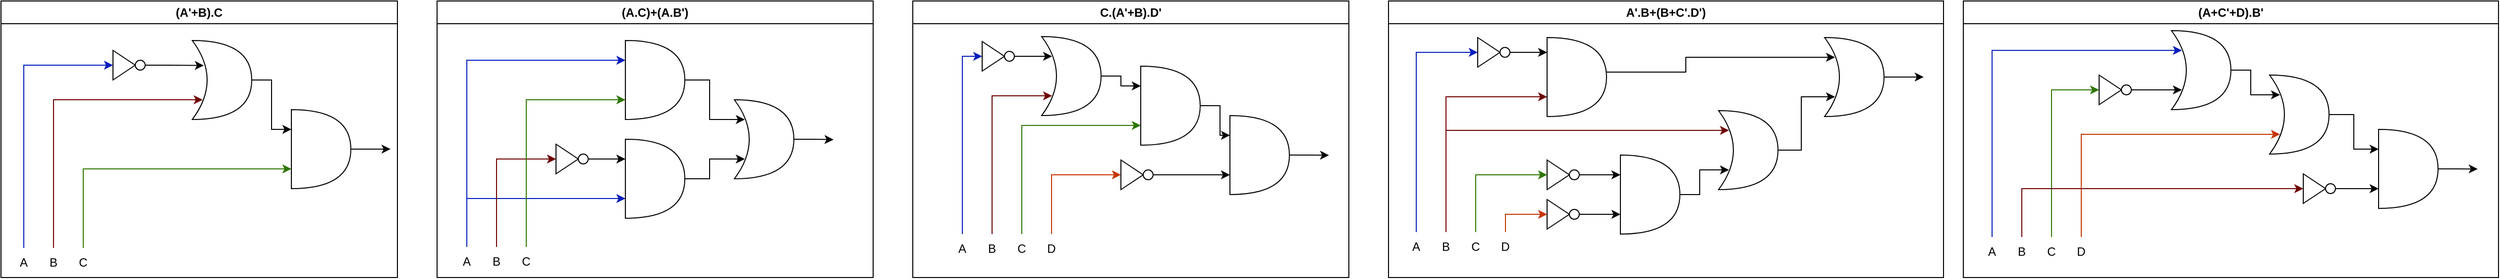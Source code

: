 <mxfile version="21.3.2" type="github">
  <diagram name="Página-1" id="QfqWTqQWJnXosQa_KPlv">
    <mxGraphModel dx="955" dy="521" grid="1" gridSize="10" guides="1" tooltips="1" connect="1" arrows="1" fold="1" page="1" pageScale="1" pageWidth="2800" pageHeight="400" math="0" shadow="0">
      <root>
        <mxCell id="0" />
        <mxCell id="1" parent="0" />
        <mxCell id="ZQ6SxFHk7WB-3wYPwlhI-14" value="(A&#39;+B).C" style="swimlane;whiteSpace=wrap;html=1;" vertex="1" parent="1">
          <mxGeometry x="40" y="40" width="400" height="280" as="geometry">
            <mxRectangle x="20" y="30" width="90" height="30" as="alternateBounds" />
          </mxGeometry>
        </mxCell>
        <mxCell id="3oICHx9fCfQNsuBtIcty-12" value="" style="shape=xor;whiteSpace=wrap;html=1;" parent="ZQ6SxFHk7WB-3wYPwlhI-14" vertex="1">
          <mxGeometry x="193" y="40" width="60" height="80" as="geometry" />
        </mxCell>
        <mxCell id="3oICHx9fCfQNsuBtIcty-15" value="" style="group" parent="ZQ6SxFHk7WB-3wYPwlhI-14" vertex="1" connectable="0">
          <mxGeometry x="113" y="50" width="32.5" height="30" as="geometry" />
        </mxCell>
        <mxCell id="3oICHx9fCfQNsuBtIcty-13" value="" style="triangle;whiteSpace=wrap;html=1;" parent="3oICHx9fCfQNsuBtIcty-15" vertex="1">
          <mxGeometry width="22.5" height="30" as="geometry" />
        </mxCell>
        <mxCell id="3oICHx9fCfQNsuBtIcty-14" value="" style="ellipse;whiteSpace=wrap;html=1;aspect=fixed;" parent="3oICHx9fCfQNsuBtIcty-15" vertex="1">
          <mxGeometry x="22.5" y="10" width="10" height="10" as="geometry" />
        </mxCell>
        <mxCell id="ZQ6SxFHk7WB-3wYPwlhI-1" style="edgeStyle=orthogonalEdgeStyle;rounded=0;orthogonalLoop=1;jettySize=auto;html=1;exitX=1;exitY=0.5;exitDx=0;exitDy=0;entryX=0.194;entryY=0.317;entryDx=0;entryDy=0;entryPerimeter=0;" edge="1" parent="ZQ6SxFHk7WB-3wYPwlhI-14" source="3oICHx9fCfQNsuBtIcty-14" target="3oICHx9fCfQNsuBtIcty-12">
          <mxGeometry relative="1" as="geometry" />
        </mxCell>
        <mxCell id="ZQ6SxFHk7WB-3wYPwlhI-5" style="edgeStyle=orthogonalEdgeStyle;rounded=0;orthogonalLoop=1;jettySize=auto;html=1;exitX=0.5;exitY=0;exitDx=0;exitDy=0;entryX=0;entryY=0.5;entryDx=0;entryDy=0;fillColor=#0050ef;strokeColor=#001DBC;" edge="1" parent="ZQ6SxFHk7WB-3wYPwlhI-14" source="ZQ6SxFHk7WB-3wYPwlhI-2" target="3oICHx9fCfQNsuBtIcty-13">
          <mxGeometry relative="1" as="geometry" />
        </mxCell>
        <mxCell id="ZQ6SxFHk7WB-3wYPwlhI-2" value="A" style="text;html=1;strokeColor=none;fillColor=none;align=center;verticalAlign=middle;whiteSpace=wrap;rounded=0;" vertex="1" parent="ZQ6SxFHk7WB-3wYPwlhI-14">
          <mxGeometry x="13" y="250" width="20" height="30" as="geometry" />
        </mxCell>
        <mxCell id="ZQ6SxFHk7WB-3wYPwlhI-6" style="edgeStyle=orthogonalEdgeStyle;rounded=0;orthogonalLoop=1;jettySize=auto;html=1;exitX=0.5;exitY=0;exitDx=0;exitDy=0;entryX=0.175;entryY=0.75;entryDx=0;entryDy=0;entryPerimeter=0;fillColor=#a20025;strokeColor=#6F0000;" edge="1" parent="ZQ6SxFHk7WB-3wYPwlhI-14" source="ZQ6SxFHk7WB-3wYPwlhI-3" target="3oICHx9fCfQNsuBtIcty-12">
          <mxGeometry relative="1" as="geometry">
            <Array as="points">
              <mxPoint x="53" y="100" />
            </Array>
          </mxGeometry>
        </mxCell>
        <mxCell id="ZQ6SxFHk7WB-3wYPwlhI-3" value="B" style="text;html=1;strokeColor=none;fillColor=none;align=center;verticalAlign=middle;whiteSpace=wrap;rounded=0;" vertex="1" parent="ZQ6SxFHk7WB-3wYPwlhI-14">
          <mxGeometry x="43" y="250" width="20" height="30" as="geometry" />
        </mxCell>
        <mxCell id="ZQ6SxFHk7WB-3wYPwlhI-4" value="C" style="text;html=1;strokeColor=none;fillColor=none;align=center;verticalAlign=middle;whiteSpace=wrap;rounded=0;" vertex="1" parent="ZQ6SxFHk7WB-3wYPwlhI-14">
          <mxGeometry x="73" y="250" width="20" height="30" as="geometry" />
        </mxCell>
        <mxCell id="ZQ6SxFHk7WB-3wYPwlhI-12" style="edgeStyle=orthogonalEdgeStyle;rounded=0;orthogonalLoop=1;jettySize=auto;html=1;exitX=1;exitY=0.5;exitDx=0;exitDy=0;exitPerimeter=0;" edge="1" parent="ZQ6SxFHk7WB-3wYPwlhI-14" source="ZQ6SxFHk7WB-3wYPwlhI-9">
          <mxGeometry relative="1" as="geometry">
            <mxPoint x="393" y="149.909" as="targetPoint" />
          </mxGeometry>
        </mxCell>
        <mxCell id="ZQ6SxFHk7WB-3wYPwlhI-9" value="" style="shape=or;whiteSpace=wrap;html=1;" vertex="1" parent="ZQ6SxFHk7WB-3wYPwlhI-14">
          <mxGeometry x="293" y="110" width="60" height="80" as="geometry" />
        </mxCell>
        <mxCell id="ZQ6SxFHk7WB-3wYPwlhI-10" style="edgeStyle=orthogonalEdgeStyle;rounded=0;orthogonalLoop=1;jettySize=auto;html=1;exitX=1;exitY=0.5;exitDx=0;exitDy=0;exitPerimeter=0;entryX=0;entryY=0.25;entryDx=0;entryDy=0;entryPerimeter=0;" edge="1" parent="ZQ6SxFHk7WB-3wYPwlhI-14" source="3oICHx9fCfQNsuBtIcty-12" target="ZQ6SxFHk7WB-3wYPwlhI-9">
          <mxGeometry relative="1" as="geometry" />
        </mxCell>
        <mxCell id="ZQ6SxFHk7WB-3wYPwlhI-11" style="edgeStyle=orthogonalEdgeStyle;rounded=0;orthogonalLoop=1;jettySize=auto;html=1;exitX=0.5;exitY=0;exitDx=0;exitDy=0;entryX=0;entryY=0.75;entryDx=0;entryDy=0;entryPerimeter=0;fillColor=#60a917;strokeColor=#2D7600;" edge="1" parent="ZQ6SxFHk7WB-3wYPwlhI-14" source="ZQ6SxFHk7WB-3wYPwlhI-4" target="ZQ6SxFHk7WB-3wYPwlhI-9">
          <mxGeometry relative="1" as="geometry" />
        </mxCell>
        <mxCell id="ZQ6SxFHk7WB-3wYPwlhI-33" value="(A.C)+(A.B&#39;)" style="swimlane;whiteSpace=wrap;html=1;" vertex="1" parent="1">
          <mxGeometry x="480" y="40" width="440" height="280" as="geometry">
            <mxRectangle x="480" y="40" width="140" height="30" as="alternateBounds" />
          </mxGeometry>
        </mxCell>
        <mxCell id="ZQ6SxFHk7WB-3wYPwlhI-19" value="" style="shape=or;whiteSpace=wrap;html=1;" vertex="1" parent="ZQ6SxFHk7WB-3wYPwlhI-33">
          <mxGeometry x="190" y="40" width="60" height="80" as="geometry" />
        </mxCell>
        <mxCell id="ZQ6SxFHk7WB-3wYPwlhI-22" value="" style="shape=or;whiteSpace=wrap;html=1;" vertex="1" parent="ZQ6SxFHk7WB-3wYPwlhI-33">
          <mxGeometry x="190" y="140" width="60" height="80" as="geometry" />
        </mxCell>
        <mxCell id="ZQ6SxFHk7WB-3wYPwlhI-23" value="" style="group" vertex="1" connectable="0" parent="ZQ6SxFHk7WB-3wYPwlhI-33">
          <mxGeometry x="120" y="145" width="32.5" height="30" as="geometry" />
        </mxCell>
        <mxCell id="ZQ6SxFHk7WB-3wYPwlhI-24" value="" style="triangle;whiteSpace=wrap;html=1;" vertex="1" parent="ZQ6SxFHk7WB-3wYPwlhI-23">
          <mxGeometry width="22.5" height="30" as="geometry" />
        </mxCell>
        <mxCell id="ZQ6SxFHk7WB-3wYPwlhI-25" value="" style="ellipse;whiteSpace=wrap;html=1;aspect=fixed;" vertex="1" parent="ZQ6SxFHk7WB-3wYPwlhI-23">
          <mxGeometry x="22.5" y="10" width="10" height="10" as="geometry" />
        </mxCell>
        <mxCell id="ZQ6SxFHk7WB-3wYPwlhI-26" style="edgeStyle=orthogonalEdgeStyle;rounded=0;orthogonalLoop=1;jettySize=auto;html=1;exitX=1;exitY=0.5;exitDx=0;exitDy=0;entryX=0;entryY=0.25;entryDx=0;entryDy=0;entryPerimeter=0;" edge="1" parent="ZQ6SxFHk7WB-3wYPwlhI-33" source="ZQ6SxFHk7WB-3wYPwlhI-25" target="ZQ6SxFHk7WB-3wYPwlhI-22">
          <mxGeometry relative="1" as="geometry" />
        </mxCell>
        <mxCell id="ZQ6SxFHk7WB-3wYPwlhI-32" style="edgeStyle=orthogonalEdgeStyle;rounded=0;orthogonalLoop=1;jettySize=auto;html=1;exitX=1;exitY=0.5;exitDx=0;exitDy=0;exitPerimeter=0;" edge="1" parent="ZQ6SxFHk7WB-3wYPwlhI-33" source="ZQ6SxFHk7WB-3wYPwlhI-29">
          <mxGeometry relative="1" as="geometry">
            <mxPoint x="400" y="140.4" as="targetPoint" />
          </mxGeometry>
        </mxCell>
        <mxCell id="ZQ6SxFHk7WB-3wYPwlhI-29" value="" style="shape=xor;whiteSpace=wrap;html=1;" vertex="1" parent="ZQ6SxFHk7WB-3wYPwlhI-33">
          <mxGeometry x="300" y="100" width="60" height="80" as="geometry" />
        </mxCell>
        <mxCell id="ZQ6SxFHk7WB-3wYPwlhI-30" style="edgeStyle=orthogonalEdgeStyle;rounded=0;orthogonalLoop=1;jettySize=auto;html=1;exitX=1;exitY=0.5;exitDx=0;exitDy=0;exitPerimeter=0;entryX=0.175;entryY=0.25;entryDx=0;entryDy=0;entryPerimeter=0;" edge="1" parent="ZQ6SxFHk7WB-3wYPwlhI-33" source="ZQ6SxFHk7WB-3wYPwlhI-19" target="ZQ6SxFHk7WB-3wYPwlhI-29">
          <mxGeometry relative="1" as="geometry" />
        </mxCell>
        <mxCell id="ZQ6SxFHk7WB-3wYPwlhI-31" style="edgeStyle=orthogonalEdgeStyle;rounded=0;orthogonalLoop=1;jettySize=auto;html=1;exitX=1;exitY=0.5;exitDx=0;exitDy=0;exitPerimeter=0;entryX=0.175;entryY=0.75;entryDx=0;entryDy=0;entryPerimeter=0;" edge="1" parent="ZQ6SxFHk7WB-3wYPwlhI-33" source="ZQ6SxFHk7WB-3wYPwlhI-22" target="ZQ6SxFHk7WB-3wYPwlhI-29">
          <mxGeometry relative="1" as="geometry" />
        </mxCell>
        <mxCell id="ZQ6SxFHk7WB-3wYPwlhI-16" value="A" style="text;html=1;strokeColor=none;fillColor=none;align=center;verticalAlign=middle;whiteSpace=wrap;rounded=0;" vertex="1" parent="ZQ6SxFHk7WB-3wYPwlhI-33">
          <mxGeometry x="20" y="249" width="20" height="30" as="geometry" />
        </mxCell>
        <mxCell id="ZQ6SxFHk7WB-3wYPwlhI-20" style="edgeStyle=orthogonalEdgeStyle;rounded=0;orthogonalLoop=1;jettySize=auto;html=1;exitX=0.5;exitY=0;exitDx=0;exitDy=0;entryX=0;entryY=0.25;entryDx=0;entryDy=0;entryPerimeter=0;fillColor=#0050ef;strokeColor=#001DBC;" edge="1" parent="ZQ6SxFHk7WB-3wYPwlhI-33" source="ZQ6SxFHk7WB-3wYPwlhI-16" target="ZQ6SxFHk7WB-3wYPwlhI-19">
          <mxGeometry relative="1" as="geometry" />
        </mxCell>
        <mxCell id="ZQ6SxFHk7WB-3wYPwlhI-28" style="edgeStyle=orthogonalEdgeStyle;rounded=0;orthogonalLoop=1;jettySize=auto;html=1;exitX=0.5;exitY=0;exitDx=0;exitDy=0;entryX=0;entryY=0.75;entryDx=0;entryDy=0;entryPerimeter=0;fillColor=#0050ef;strokeColor=#001DBC;" edge="1" parent="ZQ6SxFHk7WB-3wYPwlhI-33" source="ZQ6SxFHk7WB-3wYPwlhI-16" target="ZQ6SxFHk7WB-3wYPwlhI-22">
          <mxGeometry relative="1" as="geometry" />
        </mxCell>
        <mxCell id="ZQ6SxFHk7WB-3wYPwlhI-17" value="B" style="text;html=1;strokeColor=none;fillColor=none;align=center;verticalAlign=middle;whiteSpace=wrap;rounded=0;" vertex="1" parent="ZQ6SxFHk7WB-3wYPwlhI-33">
          <mxGeometry x="50" y="249" width="20" height="30" as="geometry" />
        </mxCell>
        <mxCell id="ZQ6SxFHk7WB-3wYPwlhI-27" style="edgeStyle=orthogonalEdgeStyle;rounded=0;orthogonalLoop=1;jettySize=auto;html=1;exitX=0.5;exitY=0;exitDx=0;exitDy=0;entryX=0;entryY=0.5;entryDx=0;entryDy=0;fillColor=#a20025;strokeColor=#6F0000;" edge="1" parent="ZQ6SxFHk7WB-3wYPwlhI-33" source="ZQ6SxFHk7WB-3wYPwlhI-17" target="ZQ6SxFHk7WB-3wYPwlhI-24">
          <mxGeometry relative="1" as="geometry" />
        </mxCell>
        <mxCell id="ZQ6SxFHk7WB-3wYPwlhI-18" value="C" style="text;html=1;strokeColor=none;fillColor=none;align=center;verticalAlign=middle;whiteSpace=wrap;rounded=0;" vertex="1" parent="ZQ6SxFHk7WB-3wYPwlhI-33">
          <mxGeometry x="80" y="249" width="20" height="30" as="geometry" />
        </mxCell>
        <mxCell id="ZQ6SxFHk7WB-3wYPwlhI-21" style="edgeStyle=orthogonalEdgeStyle;rounded=0;orthogonalLoop=1;jettySize=auto;html=1;exitX=0.5;exitY=0;exitDx=0;exitDy=0;entryX=0;entryY=0.75;entryDx=0;entryDy=0;entryPerimeter=0;fillColor=#60a917;strokeColor=#2D7600;" edge="1" parent="ZQ6SxFHk7WB-3wYPwlhI-33" source="ZQ6SxFHk7WB-3wYPwlhI-18" target="ZQ6SxFHk7WB-3wYPwlhI-19">
          <mxGeometry relative="1" as="geometry" />
        </mxCell>
        <mxCell id="ZQ6SxFHk7WB-3wYPwlhI-65" value="C.(A&#39;+B).D&#39;" style="swimlane;whiteSpace=wrap;html=1;" vertex="1" parent="1">
          <mxGeometry x="960" y="40" width="440" height="280" as="geometry" />
        </mxCell>
        <mxCell id="ZQ6SxFHk7WB-3wYPwlhI-34" value="A" style="text;html=1;strokeColor=none;fillColor=none;align=center;verticalAlign=middle;whiteSpace=wrap;rounded=0;" vertex="1" parent="ZQ6SxFHk7WB-3wYPwlhI-65">
          <mxGeometry x="40" y="236" width="20" height="30" as="geometry" />
        </mxCell>
        <mxCell id="ZQ6SxFHk7WB-3wYPwlhI-35" value="B" style="text;html=1;strokeColor=none;fillColor=none;align=center;verticalAlign=middle;whiteSpace=wrap;rounded=0;" vertex="1" parent="ZQ6SxFHk7WB-3wYPwlhI-65">
          <mxGeometry x="70" y="236" width="20" height="30" as="geometry" />
        </mxCell>
        <mxCell id="ZQ6SxFHk7WB-3wYPwlhI-36" value="C" style="text;html=1;strokeColor=none;fillColor=none;align=center;verticalAlign=middle;whiteSpace=wrap;rounded=0;" vertex="1" parent="ZQ6SxFHk7WB-3wYPwlhI-65">
          <mxGeometry x="100" y="236" width="20" height="30" as="geometry" />
        </mxCell>
        <mxCell id="ZQ6SxFHk7WB-3wYPwlhI-37" value="D" style="text;html=1;strokeColor=none;fillColor=none;align=center;verticalAlign=middle;whiteSpace=wrap;rounded=0;" vertex="1" parent="ZQ6SxFHk7WB-3wYPwlhI-65">
          <mxGeometry x="130" y="236" width="20" height="30" as="geometry" />
        </mxCell>
        <mxCell id="ZQ6SxFHk7WB-3wYPwlhI-42" value="" style="shape=xor;whiteSpace=wrap;html=1;" vertex="1" parent="ZQ6SxFHk7WB-3wYPwlhI-65">
          <mxGeometry x="130" y="36" width="60" height="80" as="geometry" />
        </mxCell>
        <mxCell id="ZQ6SxFHk7WB-3wYPwlhI-43" style="edgeStyle=orthogonalEdgeStyle;rounded=0;orthogonalLoop=1;jettySize=auto;html=1;exitX=0.5;exitY=0;exitDx=0;exitDy=0;entryX=0.175;entryY=0.75;entryDx=0;entryDy=0;entryPerimeter=0;fillColor=#a20025;strokeColor=#6F0000;" edge="1" parent="ZQ6SxFHk7WB-3wYPwlhI-65" source="ZQ6SxFHk7WB-3wYPwlhI-35" target="ZQ6SxFHk7WB-3wYPwlhI-42">
          <mxGeometry relative="1" as="geometry">
            <Array as="points">
              <mxPoint x="80" y="96" />
            </Array>
          </mxGeometry>
        </mxCell>
        <mxCell id="ZQ6SxFHk7WB-3wYPwlhI-44" value="" style="group" vertex="1" connectable="0" parent="ZQ6SxFHk7WB-3wYPwlhI-65">
          <mxGeometry x="70" y="41" width="32.5" height="30" as="geometry" />
        </mxCell>
        <mxCell id="ZQ6SxFHk7WB-3wYPwlhI-45" value="" style="triangle;whiteSpace=wrap;html=1;" vertex="1" parent="ZQ6SxFHk7WB-3wYPwlhI-44">
          <mxGeometry width="22.5" height="30" as="geometry" />
        </mxCell>
        <mxCell id="ZQ6SxFHk7WB-3wYPwlhI-46" value="" style="ellipse;whiteSpace=wrap;html=1;aspect=fixed;" vertex="1" parent="ZQ6SxFHk7WB-3wYPwlhI-44">
          <mxGeometry x="22.5" y="10" width="10" height="10" as="geometry" />
        </mxCell>
        <mxCell id="ZQ6SxFHk7WB-3wYPwlhI-51" style="edgeStyle=orthogonalEdgeStyle;rounded=0;orthogonalLoop=1;jettySize=auto;html=1;exitX=0.5;exitY=0;exitDx=0;exitDy=0;entryX=0;entryY=0.5;entryDx=0;entryDy=0;fillColor=#0050ef;strokeColor=#001DBC;" edge="1" parent="ZQ6SxFHk7WB-3wYPwlhI-65" source="ZQ6SxFHk7WB-3wYPwlhI-34" target="ZQ6SxFHk7WB-3wYPwlhI-45">
          <mxGeometry relative="1" as="geometry" />
        </mxCell>
        <mxCell id="ZQ6SxFHk7WB-3wYPwlhI-52" style="edgeStyle=orthogonalEdgeStyle;rounded=0;orthogonalLoop=1;jettySize=auto;html=1;exitX=1;exitY=0.5;exitDx=0;exitDy=0;entryX=0.175;entryY=0.25;entryDx=0;entryDy=0;entryPerimeter=0;" edge="1" parent="ZQ6SxFHk7WB-3wYPwlhI-65" source="ZQ6SxFHk7WB-3wYPwlhI-46" target="ZQ6SxFHk7WB-3wYPwlhI-42">
          <mxGeometry relative="1" as="geometry" />
        </mxCell>
        <mxCell id="ZQ6SxFHk7WB-3wYPwlhI-53" value="" style="shape=or;whiteSpace=wrap;html=1;" vertex="1" parent="ZQ6SxFHk7WB-3wYPwlhI-65">
          <mxGeometry x="230" y="66" width="60" height="80" as="geometry" />
        </mxCell>
        <mxCell id="ZQ6SxFHk7WB-3wYPwlhI-55" style="edgeStyle=orthogonalEdgeStyle;rounded=0;orthogonalLoop=1;jettySize=auto;html=1;exitX=0.5;exitY=0;exitDx=0;exitDy=0;entryX=0;entryY=0.75;entryDx=0;entryDy=0;entryPerimeter=0;fillColor=#60a917;strokeColor=#2D7600;" edge="1" parent="ZQ6SxFHk7WB-3wYPwlhI-65" source="ZQ6SxFHk7WB-3wYPwlhI-36" target="ZQ6SxFHk7WB-3wYPwlhI-53">
          <mxGeometry relative="1" as="geometry" />
        </mxCell>
        <mxCell id="ZQ6SxFHk7WB-3wYPwlhI-54" style="edgeStyle=orthogonalEdgeStyle;rounded=0;orthogonalLoop=1;jettySize=auto;html=1;exitX=1;exitY=0.5;exitDx=0;exitDy=0;exitPerimeter=0;entryX=0;entryY=0.25;entryDx=0;entryDy=0;entryPerimeter=0;" edge="1" parent="ZQ6SxFHk7WB-3wYPwlhI-65" source="ZQ6SxFHk7WB-3wYPwlhI-42" target="ZQ6SxFHk7WB-3wYPwlhI-53">
          <mxGeometry relative="1" as="geometry" />
        </mxCell>
        <mxCell id="ZQ6SxFHk7WB-3wYPwlhI-64" style="edgeStyle=orthogonalEdgeStyle;rounded=0;orthogonalLoop=1;jettySize=auto;html=1;exitX=1;exitY=0.5;exitDx=0;exitDy=0;exitPerimeter=0;" edge="1" parent="ZQ6SxFHk7WB-3wYPwlhI-65" source="ZQ6SxFHk7WB-3wYPwlhI-57">
          <mxGeometry relative="1" as="geometry">
            <mxPoint x="420" y="156.2" as="targetPoint" />
          </mxGeometry>
        </mxCell>
        <mxCell id="ZQ6SxFHk7WB-3wYPwlhI-57" value="" style="shape=or;whiteSpace=wrap;html=1;" vertex="1" parent="ZQ6SxFHk7WB-3wYPwlhI-65">
          <mxGeometry x="320" y="116" width="60" height="80" as="geometry" />
        </mxCell>
        <mxCell id="ZQ6SxFHk7WB-3wYPwlhI-58" style="edgeStyle=orthogonalEdgeStyle;rounded=0;orthogonalLoop=1;jettySize=auto;html=1;exitX=1;exitY=0.5;exitDx=0;exitDy=0;exitPerimeter=0;entryX=0;entryY=0.25;entryDx=0;entryDy=0;entryPerimeter=0;" edge="1" parent="ZQ6SxFHk7WB-3wYPwlhI-65" source="ZQ6SxFHk7WB-3wYPwlhI-53" target="ZQ6SxFHk7WB-3wYPwlhI-57">
          <mxGeometry relative="1" as="geometry" />
        </mxCell>
        <mxCell id="ZQ6SxFHk7WB-3wYPwlhI-60" value="" style="group" vertex="1" connectable="0" parent="ZQ6SxFHk7WB-3wYPwlhI-65">
          <mxGeometry x="210" y="161" width="32.5" height="30" as="geometry" />
        </mxCell>
        <mxCell id="ZQ6SxFHk7WB-3wYPwlhI-61" value="" style="triangle;whiteSpace=wrap;html=1;" vertex="1" parent="ZQ6SxFHk7WB-3wYPwlhI-60">
          <mxGeometry width="22.5" height="30" as="geometry" />
        </mxCell>
        <mxCell id="ZQ6SxFHk7WB-3wYPwlhI-62" value="" style="ellipse;whiteSpace=wrap;html=1;aspect=fixed;" vertex="1" parent="ZQ6SxFHk7WB-3wYPwlhI-60">
          <mxGeometry x="22.5" y="10" width="10" height="10" as="geometry" />
        </mxCell>
        <mxCell id="ZQ6SxFHk7WB-3wYPwlhI-63" style="edgeStyle=orthogonalEdgeStyle;rounded=0;orthogonalLoop=1;jettySize=auto;html=1;exitX=1;exitY=0.5;exitDx=0;exitDy=0;entryX=0;entryY=0.75;entryDx=0;entryDy=0;entryPerimeter=0;" edge="1" parent="ZQ6SxFHk7WB-3wYPwlhI-65" source="ZQ6SxFHk7WB-3wYPwlhI-62" target="ZQ6SxFHk7WB-3wYPwlhI-57">
          <mxGeometry relative="1" as="geometry" />
        </mxCell>
        <mxCell id="ZQ6SxFHk7WB-3wYPwlhI-59" style="edgeStyle=orthogonalEdgeStyle;rounded=0;orthogonalLoop=1;jettySize=auto;html=1;exitX=0.5;exitY=0;exitDx=0;exitDy=0;entryX=0;entryY=0.5;entryDx=0;entryDy=0;fillColor=#fa6800;strokeColor=#C73500;" edge="1" parent="ZQ6SxFHk7WB-3wYPwlhI-65" source="ZQ6SxFHk7WB-3wYPwlhI-37" target="ZQ6SxFHk7WB-3wYPwlhI-61">
          <mxGeometry relative="1" as="geometry" />
        </mxCell>
        <mxCell id="ZQ6SxFHk7WB-3wYPwlhI-95" value="A&#39;.B+(B+C&#39;.D&#39;)" style="swimlane;whiteSpace=wrap;html=1;" vertex="1" parent="1">
          <mxGeometry x="1440" y="40" width="560" height="280" as="geometry">
            <mxRectangle x="1440" y="40" width="140" height="30" as="alternateBounds" />
          </mxGeometry>
        </mxCell>
        <mxCell id="ZQ6SxFHk7WB-3wYPwlhI-66" value="A" style="text;html=1;strokeColor=none;fillColor=none;align=center;verticalAlign=middle;whiteSpace=wrap;rounded=0;" vertex="1" parent="ZQ6SxFHk7WB-3wYPwlhI-95">
          <mxGeometry x="18" y="234" width="20" height="30" as="geometry" />
        </mxCell>
        <mxCell id="ZQ6SxFHk7WB-3wYPwlhI-96" style="edgeStyle=orthogonalEdgeStyle;rounded=0;orthogonalLoop=1;jettySize=auto;html=1;exitX=0.5;exitY=0;exitDx=0;exitDy=0;entryX=0;entryY=0.75;entryDx=0;entryDy=0;entryPerimeter=0;fillColor=#a20025;strokeColor=#6F0000;" edge="1" parent="ZQ6SxFHk7WB-3wYPwlhI-95" source="ZQ6SxFHk7WB-3wYPwlhI-67" target="ZQ6SxFHk7WB-3wYPwlhI-85">
          <mxGeometry relative="1" as="geometry" />
        </mxCell>
        <mxCell id="ZQ6SxFHk7WB-3wYPwlhI-67" value="B" style="text;html=1;strokeColor=none;fillColor=none;align=center;verticalAlign=middle;whiteSpace=wrap;rounded=0;" vertex="1" parent="ZQ6SxFHk7WB-3wYPwlhI-95">
          <mxGeometry x="48" y="234" width="20" height="30" as="geometry" />
        </mxCell>
        <mxCell id="ZQ6SxFHk7WB-3wYPwlhI-68" value="C" style="text;html=1;strokeColor=none;fillColor=none;align=center;verticalAlign=middle;whiteSpace=wrap;rounded=0;" vertex="1" parent="ZQ6SxFHk7WB-3wYPwlhI-95">
          <mxGeometry x="78" y="234" width="20" height="30" as="geometry" />
        </mxCell>
        <mxCell id="ZQ6SxFHk7WB-3wYPwlhI-69" value="D" style="text;html=1;strokeColor=none;fillColor=none;align=center;verticalAlign=middle;whiteSpace=wrap;rounded=0;" vertex="1" parent="ZQ6SxFHk7WB-3wYPwlhI-95">
          <mxGeometry x="108" y="234" width="20" height="30" as="geometry" />
        </mxCell>
        <mxCell id="ZQ6SxFHk7WB-3wYPwlhI-70" value="" style="shape=or;whiteSpace=wrap;html=1;" vertex="1" parent="ZQ6SxFHk7WB-3wYPwlhI-95">
          <mxGeometry x="234" y="156" width="60" height="80" as="geometry" />
        </mxCell>
        <mxCell id="ZQ6SxFHk7WB-3wYPwlhI-71" value="" style="group" vertex="1" connectable="0" parent="ZQ6SxFHk7WB-3wYPwlhI-95">
          <mxGeometry x="160" y="201" width="32.5" height="30" as="geometry" />
        </mxCell>
        <mxCell id="ZQ6SxFHk7WB-3wYPwlhI-72" value="" style="triangle;whiteSpace=wrap;html=1;" vertex="1" parent="ZQ6SxFHk7WB-3wYPwlhI-71">
          <mxGeometry width="22.5" height="30" as="geometry" />
        </mxCell>
        <mxCell id="ZQ6SxFHk7WB-3wYPwlhI-73" value="" style="ellipse;whiteSpace=wrap;html=1;aspect=fixed;" vertex="1" parent="ZQ6SxFHk7WB-3wYPwlhI-71">
          <mxGeometry x="22.5" y="10" width="10" height="10" as="geometry" />
        </mxCell>
        <mxCell id="ZQ6SxFHk7WB-3wYPwlhI-79" style="edgeStyle=orthogonalEdgeStyle;rounded=0;orthogonalLoop=1;jettySize=auto;html=1;exitX=0.5;exitY=0;exitDx=0;exitDy=0;entryX=0;entryY=0.5;entryDx=0;entryDy=0;fillColor=#fa6800;strokeColor=#C73500;" edge="1" parent="ZQ6SxFHk7WB-3wYPwlhI-95" source="ZQ6SxFHk7WB-3wYPwlhI-69" target="ZQ6SxFHk7WB-3wYPwlhI-72">
          <mxGeometry relative="1" as="geometry">
            <Array as="points">
              <mxPoint x="118" y="216" />
            </Array>
          </mxGeometry>
        </mxCell>
        <mxCell id="ZQ6SxFHk7WB-3wYPwlhI-74" style="edgeStyle=orthogonalEdgeStyle;rounded=0;orthogonalLoop=1;jettySize=auto;html=1;exitX=1;exitY=0.5;exitDx=0;exitDy=0;entryX=0;entryY=0.75;entryDx=0;entryDy=0;entryPerimeter=0;" edge="1" parent="ZQ6SxFHk7WB-3wYPwlhI-95" source="ZQ6SxFHk7WB-3wYPwlhI-73" target="ZQ6SxFHk7WB-3wYPwlhI-70">
          <mxGeometry relative="1" as="geometry" />
        </mxCell>
        <mxCell id="ZQ6SxFHk7WB-3wYPwlhI-75" value="" style="group" vertex="1" connectable="0" parent="ZQ6SxFHk7WB-3wYPwlhI-95">
          <mxGeometry x="160" y="161" width="32.5" height="30" as="geometry" />
        </mxCell>
        <mxCell id="ZQ6SxFHk7WB-3wYPwlhI-76" value="" style="triangle;whiteSpace=wrap;html=1;" vertex="1" parent="ZQ6SxFHk7WB-3wYPwlhI-75">
          <mxGeometry width="22.5" height="30" as="geometry" />
        </mxCell>
        <mxCell id="ZQ6SxFHk7WB-3wYPwlhI-77" value="" style="ellipse;whiteSpace=wrap;html=1;aspect=fixed;" vertex="1" parent="ZQ6SxFHk7WB-3wYPwlhI-75">
          <mxGeometry x="22.5" y="10" width="10" height="10" as="geometry" />
        </mxCell>
        <mxCell id="ZQ6SxFHk7WB-3wYPwlhI-80" style="edgeStyle=orthogonalEdgeStyle;rounded=0;orthogonalLoop=1;jettySize=auto;html=1;exitX=0.5;exitY=0;exitDx=0;exitDy=0;entryX=0;entryY=0.5;entryDx=0;entryDy=0;fillColor=#60a917;strokeColor=#2D7600;" edge="1" parent="ZQ6SxFHk7WB-3wYPwlhI-95" source="ZQ6SxFHk7WB-3wYPwlhI-68" target="ZQ6SxFHk7WB-3wYPwlhI-76">
          <mxGeometry relative="1" as="geometry" />
        </mxCell>
        <mxCell id="ZQ6SxFHk7WB-3wYPwlhI-78" style="edgeStyle=orthogonalEdgeStyle;rounded=0;orthogonalLoop=1;jettySize=auto;html=1;exitX=1;exitY=0.5;exitDx=0;exitDy=0;entryX=0;entryY=0.25;entryDx=0;entryDy=0;entryPerimeter=0;" edge="1" parent="ZQ6SxFHk7WB-3wYPwlhI-95" source="ZQ6SxFHk7WB-3wYPwlhI-77" target="ZQ6SxFHk7WB-3wYPwlhI-70">
          <mxGeometry relative="1" as="geometry" />
        </mxCell>
        <mxCell id="ZQ6SxFHk7WB-3wYPwlhI-82" value="" style="shape=xor;whiteSpace=wrap;html=1;" vertex="1" parent="ZQ6SxFHk7WB-3wYPwlhI-95">
          <mxGeometry x="333" y="111" width="60" height="80" as="geometry" />
        </mxCell>
        <mxCell id="ZQ6SxFHk7WB-3wYPwlhI-84" style="edgeStyle=orthogonalEdgeStyle;rounded=0;orthogonalLoop=1;jettySize=auto;html=1;exitX=0.5;exitY=0;exitDx=0;exitDy=0;entryX=0.175;entryY=0.25;entryDx=0;entryDy=0;entryPerimeter=0;fillColor=#a20025;strokeColor=#6F0000;" edge="1" parent="ZQ6SxFHk7WB-3wYPwlhI-95" source="ZQ6SxFHk7WB-3wYPwlhI-67" target="ZQ6SxFHk7WB-3wYPwlhI-82">
          <mxGeometry relative="1" as="geometry">
            <Array as="points">
              <mxPoint x="58" y="131" />
            </Array>
          </mxGeometry>
        </mxCell>
        <mxCell id="ZQ6SxFHk7WB-3wYPwlhI-83" style="edgeStyle=orthogonalEdgeStyle;rounded=0;orthogonalLoop=1;jettySize=auto;html=1;exitX=1;exitY=0.5;exitDx=0;exitDy=0;exitPerimeter=0;entryX=0.175;entryY=0.75;entryDx=0;entryDy=0;entryPerimeter=0;" edge="1" parent="ZQ6SxFHk7WB-3wYPwlhI-95" source="ZQ6SxFHk7WB-3wYPwlhI-70" target="ZQ6SxFHk7WB-3wYPwlhI-82">
          <mxGeometry relative="1" as="geometry" />
        </mxCell>
        <mxCell id="ZQ6SxFHk7WB-3wYPwlhI-93" style="edgeStyle=orthogonalEdgeStyle;rounded=0;orthogonalLoop=1;jettySize=auto;html=1;exitX=1;exitY=0.5;exitDx=0;exitDy=0;exitPerimeter=0;entryX=0.175;entryY=0.25;entryDx=0;entryDy=0;entryPerimeter=0;" edge="1" parent="ZQ6SxFHk7WB-3wYPwlhI-95" target="ZQ6SxFHk7WB-3wYPwlhI-92">
          <mxGeometry relative="1" as="geometry">
            <mxPoint x="220" y="72" as="sourcePoint" />
            <Array as="points">
              <mxPoint x="300" y="72" />
              <mxPoint x="300" y="57" />
            </Array>
          </mxGeometry>
        </mxCell>
        <mxCell id="ZQ6SxFHk7WB-3wYPwlhI-87" value="" style="group" vertex="1" connectable="0" parent="ZQ6SxFHk7WB-3wYPwlhI-95">
          <mxGeometry x="90" y="37" width="32.5" height="30" as="geometry" />
        </mxCell>
        <mxCell id="ZQ6SxFHk7WB-3wYPwlhI-88" value="" style="triangle;whiteSpace=wrap;html=1;" vertex="1" parent="ZQ6SxFHk7WB-3wYPwlhI-87">
          <mxGeometry width="22.5" height="30" as="geometry" />
        </mxCell>
        <mxCell id="ZQ6SxFHk7WB-3wYPwlhI-89" value="" style="ellipse;whiteSpace=wrap;html=1;aspect=fixed;" vertex="1" parent="ZQ6SxFHk7WB-3wYPwlhI-87">
          <mxGeometry x="22.5" y="10" width="10" height="10" as="geometry" />
        </mxCell>
        <mxCell id="ZQ6SxFHk7WB-3wYPwlhI-90" style="edgeStyle=orthogonalEdgeStyle;rounded=0;orthogonalLoop=1;jettySize=auto;html=1;exitX=1;exitY=0.5;exitDx=0;exitDy=0;entryX=0;entryY=0.25;entryDx=0;entryDy=0;entryPerimeter=0;" edge="1" parent="ZQ6SxFHk7WB-3wYPwlhI-95" source="ZQ6SxFHk7WB-3wYPwlhI-89">
          <mxGeometry relative="1" as="geometry">
            <mxPoint x="160" y="52" as="targetPoint" />
          </mxGeometry>
        </mxCell>
        <mxCell id="ZQ6SxFHk7WB-3wYPwlhI-116" style="edgeStyle=orthogonalEdgeStyle;rounded=0;orthogonalLoop=1;jettySize=auto;html=1;exitX=1;exitY=0.5;exitDx=0;exitDy=0;exitPerimeter=0;" edge="1" parent="ZQ6SxFHk7WB-3wYPwlhI-95" source="ZQ6SxFHk7WB-3wYPwlhI-92">
          <mxGeometry relative="1" as="geometry">
            <mxPoint x="540" y="76.947" as="targetPoint" />
          </mxGeometry>
        </mxCell>
        <mxCell id="ZQ6SxFHk7WB-3wYPwlhI-92" value="" style="shape=xor;whiteSpace=wrap;html=1;" vertex="1" parent="ZQ6SxFHk7WB-3wYPwlhI-95">
          <mxGeometry x="440" y="37" width="60" height="80" as="geometry" />
        </mxCell>
        <mxCell id="ZQ6SxFHk7WB-3wYPwlhI-91" style="edgeStyle=orthogonalEdgeStyle;rounded=0;orthogonalLoop=1;jettySize=auto;html=1;exitX=0.5;exitY=0;exitDx=0;exitDy=0;entryX=0;entryY=0.5;entryDx=0;entryDy=0;fillColor=#0050ef;strokeColor=#001DBC;" edge="1" parent="ZQ6SxFHk7WB-3wYPwlhI-95" source="ZQ6SxFHk7WB-3wYPwlhI-66" target="ZQ6SxFHk7WB-3wYPwlhI-88">
          <mxGeometry relative="1" as="geometry" />
        </mxCell>
        <mxCell id="ZQ6SxFHk7WB-3wYPwlhI-94" style="edgeStyle=orthogonalEdgeStyle;rounded=0;orthogonalLoop=1;jettySize=auto;html=1;exitX=1;exitY=0.5;exitDx=0;exitDy=0;exitPerimeter=0;entryX=0.175;entryY=0.75;entryDx=0;entryDy=0;entryPerimeter=0;" edge="1" parent="ZQ6SxFHk7WB-3wYPwlhI-95" source="ZQ6SxFHk7WB-3wYPwlhI-82" target="ZQ6SxFHk7WB-3wYPwlhI-92">
          <mxGeometry relative="1" as="geometry" />
        </mxCell>
        <mxCell id="ZQ6SxFHk7WB-3wYPwlhI-85" value="" style="shape=or;whiteSpace=wrap;html=1;" vertex="1" parent="ZQ6SxFHk7WB-3wYPwlhI-95">
          <mxGeometry x="160" y="37" width="60" height="80" as="geometry" />
        </mxCell>
        <mxCell id="ZQ6SxFHk7WB-3wYPwlhI-117" value="(A+C&#39;+D).B&#39;" style="swimlane;whiteSpace=wrap;html=1;" vertex="1" parent="1">
          <mxGeometry x="2020" y="40" width="540" height="280" as="geometry">
            <mxRectangle x="2020" y="40" width="110" height="30" as="alternateBounds" />
          </mxGeometry>
        </mxCell>
        <mxCell id="ZQ6SxFHk7WB-3wYPwlhI-103" style="edgeStyle=orthogonalEdgeStyle;rounded=0;orthogonalLoop=1;jettySize=auto;html=1;exitX=0.5;exitY=0;exitDx=0;exitDy=0;entryX=0.175;entryY=0.25;entryDx=0;entryDy=0;entryPerimeter=0;fillColor=#0050ef;strokeColor=#001DBC;" edge="1" parent="ZQ6SxFHk7WB-3wYPwlhI-117" source="ZQ6SxFHk7WB-3wYPwlhI-38" target="ZQ6SxFHk7WB-3wYPwlhI-97">
          <mxGeometry relative="1" as="geometry">
            <mxPoint x="219.5" y="50.0" as="targetPoint" />
            <Array as="points">
              <mxPoint x="29" y="50" />
            </Array>
          </mxGeometry>
        </mxCell>
        <mxCell id="ZQ6SxFHk7WB-3wYPwlhI-38" value="A" style="text;html=1;strokeColor=none;fillColor=none;align=center;verticalAlign=middle;whiteSpace=wrap;rounded=0;" vertex="1" parent="ZQ6SxFHk7WB-3wYPwlhI-117">
          <mxGeometry x="19" y="239" width="20" height="30" as="geometry" />
        </mxCell>
        <mxCell id="ZQ6SxFHk7WB-3wYPwlhI-39" value="B" style="text;html=1;strokeColor=none;fillColor=none;align=center;verticalAlign=middle;whiteSpace=wrap;rounded=0;" vertex="1" parent="ZQ6SxFHk7WB-3wYPwlhI-117">
          <mxGeometry x="49" y="239" width="20" height="30" as="geometry" />
        </mxCell>
        <mxCell id="ZQ6SxFHk7WB-3wYPwlhI-40" value="C" style="text;html=1;strokeColor=none;fillColor=none;align=center;verticalAlign=middle;whiteSpace=wrap;rounded=0;" vertex="1" parent="ZQ6SxFHk7WB-3wYPwlhI-117">
          <mxGeometry x="79" y="239" width="20" height="30" as="geometry" />
        </mxCell>
        <mxCell id="ZQ6SxFHk7WB-3wYPwlhI-41" value="D" style="text;html=1;strokeColor=none;fillColor=none;align=center;verticalAlign=middle;whiteSpace=wrap;rounded=0;" vertex="1" parent="ZQ6SxFHk7WB-3wYPwlhI-117">
          <mxGeometry x="109" y="239" width="20" height="30" as="geometry" />
        </mxCell>
        <mxCell id="ZQ6SxFHk7WB-3wYPwlhI-105" style="edgeStyle=orthogonalEdgeStyle;rounded=0;orthogonalLoop=1;jettySize=auto;html=1;exitX=1;exitY=0.5;exitDx=0;exitDy=0;exitPerimeter=0;entryX=0.175;entryY=0.25;entryDx=0;entryDy=0;entryPerimeter=0;" edge="1" parent="ZQ6SxFHk7WB-3wYPwlhI-117" source="ZQ6SxFHk7WB-3wYPwlhI-97" target="ZQ6SxFHk7WB-3wYPwlhI-104">
          <mxGeometry relative="1" as="geometry">
            <mxPoint x="269" y="70" as="sourcePoint" />
          </mxGeometry>
        </mxCell>
        <mxCell id="ZQ6SxFHk7WB-3wYPwlhI-98" value="" style="group" vertex="1" connectable="0" parent="ZQ6SxFHk7WB-3wYPwlhI-117">
          <mxGeometry x="137" y="75" width="32.5" height="30" as="geometry" />
        </mxCell>
        <mxCell id="ZQ6SxFHk7WB-3wYPwlhI-99" value="" style="triangle;whiteSpace=wrap;html=1;" vertex="1" parent="ZQ6SxFHk7WB-3wYPwlhI-98">
          <mxGeometry width="22.5" height="30" as="geometry" />
        </mxCell>
        <mxCell id="ZQ6SxFHk7WB-3wYPwlhI-100" value="" style="ellipse;whiteSpace=wrap;html=1;aspect=fixed;" vertex="1" parent="ZQ6SxFHk7WB-3wYPwlhI-98">
          <mxGeometry x="22.5" y="10" width="10" height="10" as="geometry" />
        </mxCell>
        <mxCell id="ZQ6SxFHk7WB-3wYPwlhI-102" style="edgeStyle=orthogonalEdgeStyle;rounded=0;orthogonalLoop=1;jettySize=auto;html=1;exitX=0.5;exitY=0;exitDx=0;exitDy=0;entryX=0;entryY=0.5;entryDx=0;entryDy=0;fillColor=#60a917;strokeColor=#2D7600;" edge="1" parent="ZQ6SxFHk7WB-3wYPwlhI-117" source="ZQ6SxFHk7WB-3wYPwlhI-40" target="ZQ6SxFHk7WB-3wYPwlhI-99">
          <mxGeometry relative="1" as="geometry" />
        </mxCell>
        <mxCell id="ZQ6SxFHk7WB-3wYPwlhI-101" style="edgeStyle=orthogonalEdgeStyle;rounded=0;orthogonalLoop=1;jettySize=auto;html=1;exitX=1;exitY=0.5;exitDx=0;exitDy=0;entryX=0.175;entryY=0.75;entryDx=0;entryDy=0;entryPerimeter=0;" edge="1" parent="ZQ6SxFHk7WB-3wYPwlhI-117" source="ZQ6SxFHk7WB-3wYPwlhI-100" target="ZQ6SxFHk7WB-3wYPwlhI-97">
          <mxGeometry relative="1" as="geometry">
            <mxPoint x="219.5" y="90" as="targetPoint" />
          </mxGeometry>
        </mxCell>
        <mxCell id="ZQ6SxFHk7WB-3wYPwlhI-104" value="" style="shape=xor;whiteSpace=wrap;html=1;" vertex="1" parent="ZQ6SxFHk7WB-3wYPwlhI-117">
          <mxGeometry x="309" y="75" width="60" height="80" as="geometry" />
        </mxCell>
        <mxCell id="ZQ6SxFHk7WB-3wYPwlhI-106" style="edgeStyle=orthogonalEdgeStyle;rounded=0;orthogonalLoop=1;jettySize=auto;html=1;exitX=0.5;exitY=0;exitDx=0;exitDy=0;entryX=0.175;entryY=0.75;entryDx=0;entryDy=0;entryPerimeter=0;fillColor=#fa6800;strokeColor=#C73500;" edge="1" parent="ZQ6SxFHk7WB-3wYPwlhI-117" source="ZQ6SxFHk7WB-3wYPwlhI-41" target="ZQ6SxFHk7WB-3wYPwlhI-104">
          <mxGeometry relative="1" as="geometry">
            <Array as="points">
              <mxPoint x="119" y="135" />
            </Array>
          </mxGeometry>
        </mxCell>
        <mxCell id="ZQ6SxFHk7WB-3wYPwlhI-115" style="edgeStyle=orthogonalEdgeStyle;rounded=0;orthogonalLoop=1;jettySize=auto;html=1;exitX=1;exitY=0.5;exitDx=0;exitDy=0;exitPerimeter=0;" edge="1" parent="ZQ6SxFHk7WB-3wYPwlhI-117" source="ZQ6SxFHk7WB-3wYPwlhI-107">
          <mxGeometry relative="1" as="geometry">
            <mxPoint x="519" y="170.105" as="targetPoint" />
          </mxGeometry>
        </mxCell>
        <mxCell id="ZQ6SxFHk7WB-3wYPwlhI-107" value="" style="shape=or;whiteSpace=wrap;html=1;" vertex="1" parent="ZQ6SxFHk7WB-3wYPwlhI-117">
          <mxGeometry x="419" y="130" width="60" height="80" as="geometry" />
        </mxCell>
        <mxCell id="ZQ6SxFHk7WB-3wYPwlhI-108" style="edgeStyle=orthogonalEdgeStyle;rounded=0;orthogonalLoop=1;jettySize=auto;html=1;exitX=1;exitY=0.5;exitDx=0;exitDy=0;exitPerimeter=0;entryX=0;entryY=0.25;entryDx=0;entryDy=0;entryPerimeter=0;" edge="1" parent="ZQ6SxFHk7WB-3wYPwlhI-117" source="ZQ6SxFHk7WB-3wYPwlhI-104" target="ZQ6SxFHk7WB-3wYPwlhI-107">
          <mxGeometry relative="1" as="geometry" />
        </mxCell>
        <mxCell id="ZQ6SxFHk7WB-3wYPwlhI-109" value="" style="group" vertex="1" connectable="0" parent="ZQ6SxFHk7WB-3wYPwlhI-117">
          <mxGeometry x="343" y="175" width="32.5" height="30" as="geometry" />
        </mxCell>
        <mxCell id="ZQ6SxFHk7WB-3wYPwlhI-110" value="" style="triangle;whiteSpace=wrap;html=1;" vertex="1" parent="ZQ6SxFHk7WB-3wYPwlhI-109">
          <mxGeometry width="22.5" height="30" as="geometry" />
        </mxCell>
        <mxCell id="ZQ6SxFHk7WB-3wYPwlhI-111" value="" style="ellipse;whiteSpace=wrap;html=1;aspect=fixed;" vertex="1" parent="ZQ6SxFHk7WB-3wYPwlhI-109">
          <mxGeometry x="22.5" y="10" width="10" height="10" as="geometry" />
        </mxCell>
        <mxCell id="ZQ6SxFHk7WB-3wYPwlhI-114" style="edgeStyle=orthogonalEdgeStyle;rounded=0;orthogonalLoop=1;jettySize=auto;html=1;exitX=0.5;exitY=0;exitDx=0;exitDy=0;entryX=0;entryY=0.5;entryDx=0;entryDy=0;fillColor=#a20025;strokeColor=#6F0000;" edge="1" parent="ZQ6SxFHk7WB-3wYPwlhI-117" source="ZQ6SxFHk7WB-3wYPwlhI-39" target="ZQ6SxFHk7WB-3wYPwlhI-110">
          <mxGeometry relative="1" as="geometry" />
        </mxCell>
        <mxCell id="ZQ6SxFHk7WB-3wYPwlhI-112" style="edgeStyle=orthogonalEdgeStyle;rounded=0;orthogonalLoop=1;jettySize=auto;html=1;exitX=1;exitY=0.5;exitDx=0;exitDy=0;entryX=0;entryY=0.75;entryDx=0;entryDy=0;entryPerimeter=0;" edge="1" parent="ZQ6SxFHk7WB-3wYPwlhI-117" source="ZQ6SxFHk7WB-3wYPwlhI-111" target="ZQ6SxFHk7WB-3wYPwlhI-107">
          <mxGeometry relative="1" as="geometry" />
        </mxCell>
        <mxCell id="ZQ6SxFHk7WB-3wYPwlhI-97" value="" style="shape=xor;whiteSpace=wrap;html=1;" vertex="1" parent="ZQ6SxFHk7WB-3wYPwlhI-117">
          <mxGeometry x="210" y="30" width="60" height="80" as="geometry" />
        </mxCell>
      </root>
    </mxGraphModel>
  </diagram>
</mxfile>
